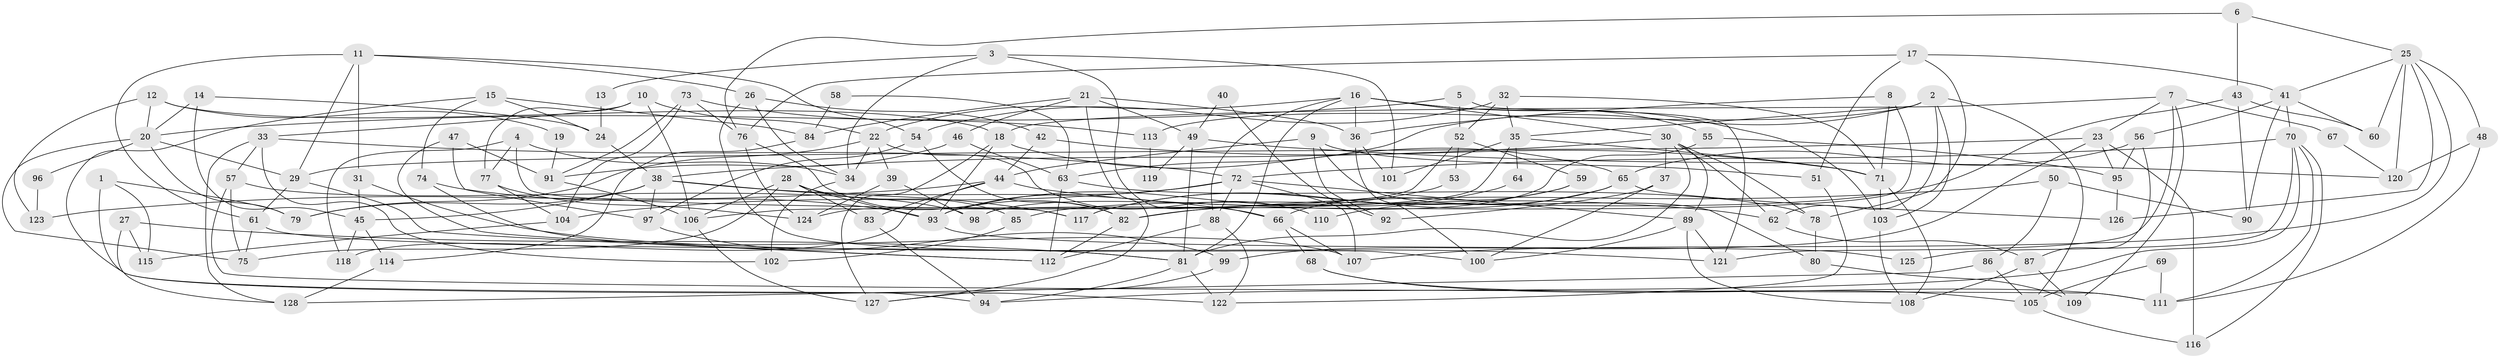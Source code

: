 // coarse degree distribution, {7: 0.1794871794871795, 8: 0.07692307692307693, 6: 0.15384615384615385, 5: 0.10256410256410256, 4: 0.15384615384615385, 14: 0.02564102564102564, 10: 0.15384615384615385, 3: 0.02564102564102564, 9: 0.07692307692307693, 11: 0.02564102564102564, 2: 0.02564102564102564}
// Generated by graph-tools (version 1.1) at 2025/37/03/04/25 23:37:12]
// undirected, 128 vertices, 256 edges
graph export_dot {
  node [color=gray90,style=filled];
  1;
  2;
  3;
  4;
  5;
  6;
  7;
  8;
  9;
  10;
  11;
  12;
  13;
  14;
  15;
  16;
  17;
  18;
  19;
  20;
  21;
  22;
  23;
  24;
  25;
  26;
  27;
  28;
  29;
  30;
  31;
  32;
  33;
  34;
  35;
  36;
  37;
  38;
  39;
  40;
  41;
  42;
  43;
  44;
  45;
  46;
  47;
  48;
  49;
  50;
  51;
  52;
  53;
  54;
  55;
  56;
  57;
  58;
  59;
  60;
  61;
  62;
  63;
  64;
  65;
  66;
  67;
  68;
  69;
  70;
  71;
  72;
  73;
  74;
  75;
  76;
  77;
  78;
  79;
  80;
  81;
  82;
  83;
  84;
  85;
  86;
  87;
  88;
  89;
  90;
  91;
  92;
  93;
  94;
  95;
  96;
  97;
  98;
  99;
  100;
  101;
  102;
  103;
  104;
  105;
  106;
  107;
  108;
  109;
  110;
  111;
  112;
  113;
  114;
  115;
  116;
  117;
  118;
  119;
  120;
  121;
  122;
  123;
  124;
  125;
  126;
  127;
  128;
  1 -- 79;
  1 -- 94;
  1 -- 115;
  2 -- 35;
  2 -- 103;
  2 -- 62;
  2 -- 63;
  2 -- 105;
  2 -- 113;
  3 -- 34;
  3 -- 66;
  3 -- 13;
  3 -- 101;
  4 -- 117;
  4 -- 34;
  4 -- 77;
  4 -- 118;
  5 -- 20;
  5 -- 121;
  5 -- 52;
  6 -- 25;
  6 -- 76;
  6 -- 43;
  7 -- 23;
  7 -- 18;
  7 -- 67;
  7 -- 109;
  7 -- 121;
  8 -- 36;
  8 -- 98;
  8 -- 71;
  9 -- 51;
  9 -- 44;
  9 -- 80;
  9 -- 92;
  10 -- 33;
  10 -- 77;
  10 -- 22;
  10 -- 106;
  11 -- 29;
  11 -- 31;
  11 -- 26;
  11 -- 54;
  11 -- 61;
  12 -- 20;
  12 -- 18;
  12 -- 19;
  12 -- 123;
  13 -- 24;
  14 -- 24;
  14 -- 45;
  14 -- 20;
  15 -- 84;
  15 -- 122;
  15 -- 24;
  15 -- 74;
  16 -- 30;
  16 -- 88;
  16 -- 22;
  16 -- 36;
  16 -- 55;
  16 -- 81;
  16 -- 103;
  17 -- 78;
  17 -- 41;
  17 -- 51;
  17 -- 76;
  18 -- 93;
  18 -- 65;
  18 -- 127;
  19 -- 91;
  20 -- 75;
  20 -- 29;
  20 -- 79;
  20 -- 96;
  21 -- 127;
  21 -- 36;
  21 -- 46;
  21 -- 49;
  21 -- 84;
  22 -- 34;
  22 -- 39;
  22 -- 79;
  22 -- 110;
  23 -- 99;
  23 -- 29;
  23 -- 95;
  23 -- 116;
  24 -- 38;
  25 -- 126;
  25 -- 41;
  25 -- 48;
  25 -- 60;
  25 -- 107;
  25 -- 120;
  26 -- 42;
  26 -- 34;
  26 -- 100;
  27 -- 81;
  27 -- 115;
  27 -- 128;
  28 -- 75;
  28 -- 106;
  28 -- 83;
  28 -- 85;
  28 -- 93;
  29 -- 61;
  29 -- 112;
  30 -- 89;
  30 -- 38;
  30 -- 37;
  30 -- 62;
  30 -- 78;
  30 -- 81;
  31 -- 121;
  31 -- 45;
  32 -- 54;
  32 -- 71;
  32 -- 35;
  32 -- 52;
  33 -- 102;
  33 -- 128;
  33 -- 57;
  33 -- 72;
  34 -- 102;
  35 -- 101;
  35 -- 64;
  35 -- 71;
  35 -- 124;
  36 -- 100;
  36 -- 101;
  37 -- 100;
  37 -- 92;
  38 -- 97;
  38 -- 79;
  38 -- 45;
  38 -- 66;
  38 -- 117;
  39 -- 124;
  39 -- 98;
  40 -- 49;
  40 -- 92;
  41 -- 56;
  41 -- 70;
  41 -- 60;
  41 -- 90;
  42 -- 44;
  42 -- 71;
  43 -- 60;
  43 -- 85;
  43 -- 90;
  44 -- 62;
  44 -- 83;
  44 -- 118;
  44 -- 123;
  45 -- 118;
  45 -- 114;
  46 -- 63;
  46 -- 91;
  47 -- 91;
  47 -- 112;
  47 -- 97;
  48 -- 120;
  48 -- 111;
  49 -- 81;
  49 -- 119;
  49 -- 120;
  50 -- 82;
  50 -- 90;
  50 -- 86;
  51 -- 122;
  52 -- 53;
  52 -- 59;
  52 -- 106;
  53 -- 93;
  54 -- 82;
  54 -- 97;
  55 -- 98;
  55 -- 95;
  56 -- 95;
  56 -- 87;
  56 -- 65;
  57 -- 111;
  57 -- 75;
  57 -- 98;
  58 -- 84;
  58 -- 63;
  59 -- 66;
  59 -- 117;
  61 -- 81;
  61 -- 75;
  62 -- 87;
  63 -- 78;
  63 -- 112;
  64 -- 82;
  65 -- 117;
  65 -- 110;
  65 -- 126;
  66 -- 107;
  66 -- 68;
  67 -- 120;
  68 -- 111;
  68 -- 105;
  69 -- 105;
  69 -- 111;
  70 -- 72;
  70 -- 116;
  70 -- 94;
  70 -- 111;
  70 -- 125;
  71 -- 103;
  71 -- 108;
  72 -- 107;
  72 -- 88;
  72 -- 89;
  72 -- 93;
  72 -- 104;
  73 -- 91;
  73 -- 76;
  73 -- 104;
  73 -- 113;
  74 -- 93;
  74 -- 107;
  76 -- 124;
  76 -- 82;
  77 -- 104;
  77 -- 124;
  78 -- 80;
  80 -- 109;
  81 -- 94;
  81 -- 122;
  82 -- 112;
  83 -- 94;
  84 -- 114;
  85 -- 102;
  86 -- 105;
  86 -- 128;
  87 -- 108;
  87 -- 109;
  88 -- 112;
  88 -- 122;
  89 -- 108;
  89 -- 100;
  89 -- 121;
  91 -- 106;
  93 -- 125;
  95 -- 126;
  96 -- 123;
  97 -- 99;
  99 -- 127;
  103 -- 108;
  104 -- 115;
  105 -- 116;
  106 -- 127;
  113 -- 119;
  114 -- 128;
}
